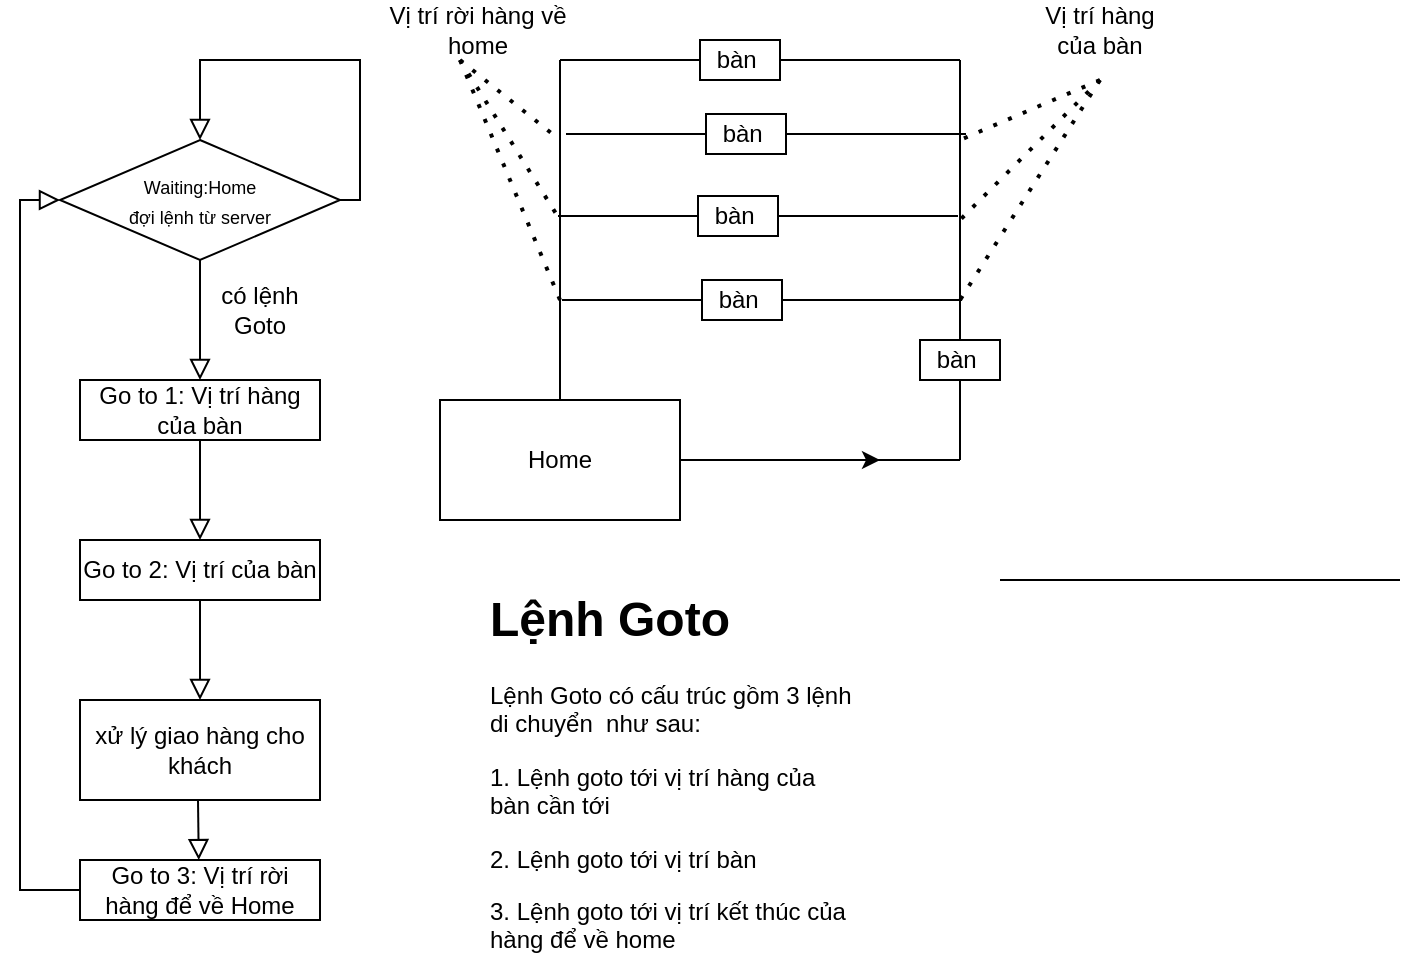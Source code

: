 <mxfile version="21.6.5" type="github">
  <diagram id="C5RBs43oDa-KdzZeNtuy" name="Page-1">
    <mxGraphModel dx="906" dy="501" grid="0" gridSize="10" guides="1" tooltips="1" connect="1" arrows="1" fold="1" page="1" pageScale="1" pageWidth="827" pageHeight="1169" background="none" math="0" shadow="0">
      <root>
        <mxCell id="WIyWlLk6GJQsqaUBKTNV-0" />
        <mxCell id="WIyWlLk6GJQsqaUBKTNV-1" parent="WIyWlLk6GJQsqaUBKTNV-0" />
        <mxCell id="WIyWlLk6GJQsqaUBKTNV-2" value="" style="rounded=0;html=1;jettySize=auto;orthogonalLoop=1;fontSize=11;endArrow=block;endFill=0;endSize=8;strokeWidth=1;shadow=0;labelBackgroundColor=none;edgeStyle=orthogonalEdgeStyle;exitX=0.5;exitY=1;exitDx=0;exitDy=0;" parent="WIyWlLk6GJQsqaUBKTNV-1" source="WW5KoADyErLpDwLfI3r_-3" edge="1">
          <mxGeometry relative="1" as="geometry">
            <mxPoint x="180.0" y="150" as="sourcePoint" />
            <mxPoint x="220" y="200" as="targetPoint" />
          </mxGeometry>
        </mxCell>
        <mxCell id="WW5KoADyErLpDwLfI3r_-2" value="" style="rounded=0;html=1;jettySize=auto;orthogonalLoop=1;fontSize=11;endArrow=block;endFill=0;endSize=8;strokeWidth=1;shadow=0;labelBackgroundColor=none;edgeStyle=orthogonalEdgeStyle;exitX=1;exitY=0.5;exitDx=0;exitDy=0;entryX=0.5;entryY=0;entryDx=0;entryDy=0;" parent="WIyWlLk6GJQsqaUBKTNV-1" source="WW5KoADyErLpDwLfI3r_-3" target="WW5KoADyErLpDwLfI3r_-3" edge="1">
          <mxGeometry relative="1" as="geometry">
            <mxPoint x="260" y="90" as="sourcePoint" />
            <mxPoint x="200" y="70.0" as="targetPoint" />
            <Array as="points">
              <mxPoint x="300" y="110" />
              <mxPoint x="300" y="40" />
              <mxPoint x="220" y="40" />
            </Array>
          </mxGeometry>
        </mxCell>
        <mxCell id="WW5KoADyErLpDwLfI3r_-3" value="&lt;font style=&quot;font-size: 9px;&quot;&gt;Waiting:Home &lt;br&gt;đợi lệnh từ server&lt;/font&gt;" style="rhombus;whiteSpace=wrap;html=1;" parent="WIyWlLk6GJQsqaUBKTNV-1" vertex="1">
          <mxGeometry x="150" y="80" width="140" height="60" as="geometry" />
        </mxCell>
        <mxCell id="WW5KoADyErLpDwLfI3r_-5" value="có lệnh Goto" style="text;html=1;strokeColor=none;fillColor=none;align=center;verticalAlign=middle;whiteSpace=wrap;rounded=0;" parent="WIyWlLk6GJQsqaUBKTNV-1" vertex="1">
          <mxGeometry x="220" y="150" width="60" height="30" as="geometry" />
        </mxCell>
        <mxCell id="WW5KoADyErLpDwLfI3r_-6" value="Go to 1: Vị trí hàng của bàn" style="rounded=0;whiteSpace=wrap;html=1;" parent="WIyWlLk6GJQsqaUBKTNV-1" vertex="1">
          <mxGeometry x="160" y="200" width="120" height="30" as="geometry" />
        </mxCell>
        <mxCell id="WW5KoADyErLpDwLfI3r_-7" value="" style="rounded=0;html=1;jettySize=auto;orthogonalLoop=1;fontSize=11;endArrow=block;endFill=0;endSize=8;strokeWidth=1;shadow=0;labelBackgroundColor=none;edgeStyle=orthogonalEdgeStyle;" parent="WIyWlLk6GJQsqaUBKTNV-1" edge="1">
          <mxGeometry relative="1" as="geometry">
            <mxPoint x="220" y="230" as="sourcePoint" />
            <mxPoint x="220" y="280" as="targetPoint" />
          </mxGeometry>
        </mxCell>
        <mxCell id="WW5KoADyErLpDwLfI3r_-8" value="Go to 2: Vị trí của bàn" style="rounded=0;whiteSpace=wrap;html=1;" parent="WIyWlLk6GJQsqaUBKTNV-1" vertex="1">
          <mxGeometry x="160" y="280" width="120" height="30" as="geometry" />
        </mxCell>
        <mxCell id="WW5KoADyErLpDwLfI3r_-9" value="Go to 3: Vị trí rời hàng để về Home" style="rounded=0;whiteSpace=wrap;html=1;" parent="WIyWlLk6GJQsqaUBKTNV-1" vertex="1">
          <mxGeometry x="160" y="440" width="120" height="30" as="geometry" />
        </mxCell>
        <mxCell id="WW5KoADyErLpDwLfI3r_-10" value="" style="rounded=0;html=1;jettySize=auto;orthogonalLoop=1;fontSize=11;endArrow=block;endFill=0;endSize=8;strokeWidth=1;shadow=0;labelBackgroundColor=none;edgeStyle=orthogonalEdgeStyle;" parent="WIyWlLk6GJQsqaUBKTNV-1" edge="1">
          <mxGeometry relative="1" as="geometry">
            <mxPoint x="220" y="310" as="sourcePoint" />
            <mxPoint x="220" y="360" as="targetPoint" />
          </mxGeometry>
        </mxCell>
        <mxCell id="WW5KoADyErLpDwLfI3r_-11" value="xử lý giao hàng cho khách" style="rounded=0;whiteSpace=wrap;html=1;" parent="WIyWlLk6GJQsqaUBKTNV-1" vertex="1">
          <mxGeometry x="160" y="360" width="120" height="50" as="geometry" />
        </mxCell>
        <mxCell id="WW5KoADyErLpDwLfI3r_-15" value="" style="rounded=0;html=1;jettySize=auto;orthogonalLoop=1;fontSize=11;endArrow=block;endFill=0;endSize=8;strokeWidth=1;shadow=0;labelBackgroundColor=none;edgeStyle=orthogonalEdgeStyle;" parent="WIyWlLk6GJQsqaUBKTNV-1" edge="1">
          <mxGeometry relative="1" as="geometry">
            <mxPoint x="219" y="410" as="sourcePoint" />
            <mxPoint x="219.38" y="440" as="targetPoint" />
          </mxGeometry>
        </mxCell>
        <mxCell id="WW5KoADyErLpDwLfI3r_-16" value="" style="rounded=0;html=1;jettySize=auto;orthogonalLoop=1;fontSize=11;endArrow=block;endFill=0;endSize=8;strokeWidth=1;shadow=0;labelBackgroundColor=none;edgeStyle=orthogonalEdgeStyle;exitX=0;exitY=0.5;exitDx=0;exitDy=0;entryX=0;entryY=0.5;entryDx=0;entryDy=0;" parent="WIyWlLk6GJQsqaUBKTNV-1" source="WW5KoADyErLpDwLfI3r_-9" target="WW5KoADyErLpDwLfI3r_-3" edge="1">
          <mxGeometry relative="1" as="geometry">
            <mxPoint x="100" y="330" as="sourcePoint" />
            <mxPoint x="110" y="110" as="targetPoint" />
          </mxGeometry>
        </mxCell>
        <mxCell id="WW5KoADyErLpDwLfI3r_-18" value="" style="endArrow=none;html=1;rounded=0;" parent="WIyWlLk6GJQsqaUBKTNV-1" source="WW5KoADyErLpDwLfI3r_-19" edge="1">
          <mxGeometry width="50" height="50" relative="1" as="geometry">
            <mxPoint x="400" y="240" as="sourcePoint" />
            <mxPoint x="400" y="40" as="targetPoint" />
          </mxGeometry>
        </mxCell>
        <mxCell id="WW5KoADyErLpDwLfI3r_-19" value="Home" style="rounded=0;whiteSpace=wrap;html=1;" parent="WIyWlLk6GJQsqaUBKTNV-1" vertex="1">
          <mxGeometry x="340.0" y="210" width="120" height="60" as="geometry" />
        </mxCell>
        <mxCell id="WW5KoADyErLpDwLfI3r_-20" value="" style="endArrow=none;html=1;rounded=0;" parent="WIyWlLk6GJQsqaUBKTNV-1" source="WW5KoADyErLpDwLfI3r_-42" edge="1">
          <mxGeometry width="50" height="50" relative="1" as="geometry">
            <mxPoint x="400" y="40" as="sourcePoint" />
            <mxPoint x="600" y="40" as="targetPoint" />
          </mxGeometry>
        </mxCell>
        <mxCell id="WW5KoADyErLpDwLfI3r_-21" value="" style="endArrow=none;html=1;rounded=0;" parent="WIyWlLk6GJQsqaUBKTNV-1" edge="1">
          <mxGeometry width="50" height="50" relative="1" as="geometry">
            <mxPoint x="600" y="240" as="sourcePoint" />
            <mxPoint x="600" y="40" as="targetPoint" />
          </mxGeometry>
        </mxCell>
        <mxCell id="WW5KoADyErLpDwLfI3r_-22" value="" style="endArrow=none;html=1;rounded=0;exitX=1;exitY=0.5;exitDx=0;exitDy=0;" parent="WIyWlLk6GJQsqaUBKTNV-1" source="WW5KoADyErLpDwLfI3r_-19" edge="1">
          <mxGeometry width="50" height="50" relative="1" as="geometry">
            <mxPoint x="520" y="230" as="sourcePoint" />
            <mxPoint x="600" y="240" as="targetPoint" />
          </mxGeometry>
        </mxCell>
        <mxCell id="WW5KoADyErLpDwLfI3r_-23" value="" style="endArrow=none;html=1;rounded=0;" parent="WIyWlLk6GJQsqaUBKTNV-1" edge="1">
          <mxGeometry width="50" height="50" relative="1" as="geometry">
            <mxPoint x="620" y="300" as="sourcePoint" />
            <mxPoint x="820" y="300" as="targetPoint" />
          </mxGeometry>
        </mxCell>
        <mxCell id="WW5KoADyErLpDwLfI3r_-24" value="" style="endArrow=none;html=1;rounded=0;" parent="WIyWlLk6GJQsqaUBKTNV-1" source="WW5KoADyErLpDwLfI3r_-31" edge="1">
          <mxGeometry width="50" height="50" relative="1" as="geometry">
            <mxPoint x="403" y="77" as="sourcePoint" />
            <mxPoint x="603" y="77" as="targetPoint" />
          </mxGeometry>
        </mxCell>
        <mxCell id="WW5KoADyErLpDwLfI3r_-25" value="" style="endArrow=none;html=1;rounded=0;" parent="WIyWlLk6GJQsqaUBKTNV-1" edge="1">
          <mxGeometry width="50" height="50" relative="1" as="geometry">
            <mxPoint x="401" y="160" as="sourcePoint" />
            <mxPoint x="601" y="160" as="targetPoint" />
          </mxGeometry>
        </mxCell>
        <mxCell id="WW5KoADyErLpDwLfI3r_-26" value="" style="endArrow=none;dashed=1;html=1;dashPattern=1 3;strokeWidth=2;rounded=0;" parent="WIyWlLk6GJQsqaUBKTNV-1" edge="1">
          <mxGeometry width="50" height="50" relative="1" as="geometry">
            <mxPoint x="350" y="40" as="sourcePoint" />
            <mxPoint x="400" y="80" as="targetPoint" />
          </mxGeometry>
        </mxCell>
        <mxCell id="WW5KoADyErLpDwLfI3r_-27" value="" style="endArrow=none;dashed=1;html=1;dashPattern=1 3;strokeWidth=2;rounded=0;" parent="WIyWlLk6GJQsqaUBKTNV-1" edge="1">
          <mxGeometry width="50" height="50" relative="1" as="geometry">
            <mxPoint x="350" y="40" as="sourcePoint" />
            <mxPoint x="400" y="120" as="targetPoint" />
          </mxGeometry>
        </mxCell>
        <mxCell id="WW5KoADyErLpDwLfI3r_-28" value="" style="endArrow=none;dashed=1;html=1;dashPattern=1 3;strokeWidth=2;rounded=0;" parent="WIyWlLk6GJQsqaUBKTNV-1" edge="1">
          <mxGeometry width="50" height="50" relative="1" as="geometry">
            <mxPoint x="350" y="40" as="sourcePoint" />
            <mxPoint x="400" y="160" as="targetPoint" />
          </mxGeometry>
        </mxCell>
        <mxCell id="WW5KoADyErLpDwLfI3r_-29" value="Vị trí hàng của bàn" style="text;html=1;strokeColor=none;fillColor=none;align=center;verticalAlign=middle;whiteSpace=wrap;rounded=0;" parent="WIyWlLk6GJQsqaUBKTNV-1" vertex="1">
          <mxGeometry x="640" y="10" width="60" height="30" as="geometry" />
        </mxCell>
        <mxCell id="WW5KoADyErLpDwLfI3r_-32" value="" style="endArrow=none;html=1;rounded=0;" parent="WIyWlLk6GJQsqaUBKTNV-1" target="WW5KoADyErLpDwLfI3r_-31" edge="1">
          <mxGeometry width="50" height="50" relative="1" as="geometry">
            <mxPoint x="403" y="77" as="sourcePoint" />
            <mxPoint x="603" y="77" as="targetPoint" />
          </mxGeometry>
        </mxCell>
        <mxCell id="WW5KoADyErLpDwLfI3r_-31" value="bàn&amp;nbsp;" style="rounded=0;whiteSpace=wrap;html=1;" parent="WIyWlLk6GJQsqaUBKTNV-1" vertex="1">
          <mxGeometry x="473" y="67" width="40" height="20" as="geometry" />
        </mxCell>
        <mxCell id="WW5KoADyErLpDwLfI3r_-35" value="bàn&amp;nbsp;" style="rounded=0;whiteSpace=wrap;html=1;" parent="WIyWlLk6GJQsqaUBKTNV-1" vertex="1">
          <mxGeometry x="471" y="150" width="40" height="20" as="geometry" />
        </mxCell>
        <mxCell id="WW5KoADyErLpDwLfI3r_-36" value="bàn&amp;nbsp;" style="rounded=0;whiteSpace=wrap;html=1;" parent="WIyWlLk6GJQsqaUBKTNV-1" vertex="1">
          <mxGeometry x="580" y="180" width="40" height="20" as="geometry" />
        </mxCell>
        <mxCell id="WW5KoADyErLpDwLfI3r_-37" value="" style="endArrow=classic;html=1;rounded=0;" parent="WIyWlLk6GJQsqaUBKTNV-1" edge="1">
          <mxGeometry width="50" height="50" relative="1" as="geometry">
            <mxPoint x="460" y="240" as="sourcePoint" />
            <mxPoint x="560" y="240" as="targetPoint" />
          </mxGeometry>
        </mxCell>
        <mxCell id="WW5KoADyErLpDwLfI3r_-38" value="" style="endArrow=none;dashed=1;html=1;dashPattern=1 3;strokeWidth=2;rounded=0;" parent="WIyWlLk6GJQsqaUBKTNV-1" edge="1">
          <mxGeometry width="50" height="50" relative="1" as="geometry">
            <mxPoint x="670" y="50" as="sourcePoint" />
            <mxPoint x="600" y="80" as="targetPoint" />
          </mxGeometry>
        </mxCell>
        <mxCell id="WW5KoADyErLpDwLfI3r_-39" value="" style="endArrow=none;dashed=1;html=1;dashPattern=1 3;strokeWidth=2;rounded=0;" parent="WIyWlLk6GJQsqaUBKTNV-1" edge="1">
          <mxGeometry width="50" height="50" relative="1" as="geometry">
            <mxPoint x="670" y="50" as="sourcePoint" />
            <mxPoint x="600" y="120" as="targetPoint" />
          </mxGeometry>
        </mxCell>
        <mxCell id="WW5KoADyErLpDwLfI3r_-40" value="" style="endArrow=none;dashed=1;html=1;dashPattern=1 3;strokeWidth=2;rounded=0;" parent="WIyWlLk6GJQsqaUBKTNV-1" edge="1">
          <mxGeometry width="50" height="50" relative="1" as="geometry">
            <mxPoint x="670" y="50" as="sourcePoint" />
            <mxPoint x="600" y="160" as="targetPoint" />
          </mxGeometry>
        </mxCell>
        <mxCell id="WW5KoADyErLpDwLfI3r_-41" value="Vị trí rời hàng về home" style="text;html=1;strokeColor=none;fillColor=none;align=center;verticalAlign=middle;whiteSpace=wrap;rounded=0;" parent="WIyWlLk6GJQsqaUBKTNV-1" vertex="1">
          <mxGeometry x="304" y="10" width="110" height="30" as="geometry" />
        </mxCell>
        <mxCell id="WW5KoADyErLpDwLfI3r_-43" value="" style="endArrow=none;html=1;rounded=0;" parent="WIyWlLk6GJQsqaUBKTNV-1" target="WW5KoADyErLpDwLfI3r_-42" edge="1">
          <mxGeometry width="50" height="50" relative="1" as="geometry">
            <mxPoint x="400" y="40" as="sourcePoint" />
            <mxPoint x="600" y="40" as="targetPoint" />
          </mxGeometry>
        </mxCell>
        <mxCell id="WW5KoADyErLpDwLfI3r_-42" value="bàn&amp;nbsp;" style="rounded=0;whiteSpace=wrap;html=1;" parent="WIyWlLk6GJQsqaUBKTNV-1" vertex="1">
          <mxGeometry x="470" y="30" width="40" height="20" as="geometry" />
        </mxCell>
        <mxCell id="WW5KoADyErLpDwLfI3r_-44" value="&lt;h1&gt;Lệnh Goto&lt;/h1&gt;&lt;p&gt;Lệnh Goto có cấu trúc gồm 3 lệnh di chuyển&amp;nbsp; như sau:&lt;/p&gt;&lt;p&gt;1. Lệnh goto tới vị trí hàng của bàn cần tới&lt;/p&gt;&lt;p&gt;2. Lệnh goto tới vị trí bàn&amp;nbsp;&lt;/p&gt;&lt;p&gt;3. Lệnh goto tới vị trí kết thúc của hàng để về home&lt;/p&gt;" style="text;html=1;strokeColor=none;fillColor=none;spacing=5;spacingTop=-20;whiteSpace=wrap;overflow=hidden;rounded=0;" parent="WIyWlLk6GJQsqaUBKTNV-1" vertex="1">
          <mxGeometry x="360" y="300" width="190" height="190" as="geometry" />
        </mxCell>
        <mxCell id="7dAkJiouZqn6UcwScr54-1" value="" style="endArrow=none;html=1;rounded=0;" edge="1" parent="WIyWlLk6GJQsqaUBKTNV-1" source="7dAkJiouZqn6UcwScr54-3">
          <mxGeometry width="50" height="50" relative="1" as="geometry">
            <mxPoint x="399" y="118" as="sourcePoint" />
            <mxPoint x="599" y="118" as="targetPoint" />
          </mxGeometry>
        </mxCell>
        <mxCell id="7dAkJiouZqn6UcwScr54-2" value="" style="endArrow=none;html=1;rounded=0;" edge="1" parent="WIyWlLk6GJQsqaUBKTNV-1" target="7dAkJiouZqn6UcwScr54-3">
          <mxGeometry width="50" height="50" relative="1" as="geometry">
            <mxPoint x="399" y="118" as="sourcePoint" />
            <mxPoint x="599" y="118" as="targetPoint" />
          </mxGeometry>
        </mxCell>
        <mxCell id="7dAkJiouZqn6UcwScr54-3" value="bàn&amp;nbsp;" style="rounded=0;whiteSpace=wrap;html=1;" vertex="1" parent="WIyWlLk6GJQsqaUBKTNV-1">
          <mxGeometry x="469" y="108" width="40" height="20" as="geometry" />
        </mxCell>
      </root>
    </mxGraphModel>
  </diagram>
</mxfile>
